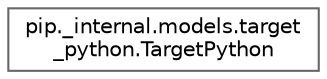 digraph "Graphical Class Hierarchy"
{
 // LATEX_PDF_SIZE
  bgcolor="transparent";
  edge [fontname=Helvetica,fontsize=10,labelfontname=Helvetica,labelfontsize=10];
  node [fontname=Helvetica,fontsize=10,shape=box,height=0.2,width=0.4];
  rankdir="LR";
  Node0 [id="Node000000",label="pip._internal.models.target\l_python.TargetPython",height=0.2,width=0.4,color="grey40", fillcolor="white", style="filled",URL="$classpip_1_1__internal_1_1models_1_1target__python_1_1_target_python.html",tooltip=" "];
}
